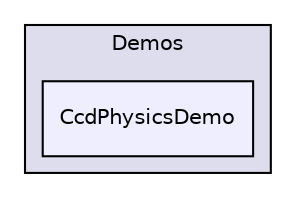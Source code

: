 digraph "bullet/bullet-2.82-r2704/Demos/CcdPhysicsDemo" {
  compound=true
  node [ fontsize="10", fontname="Helvetica"];
  edge [ labelfontsize="10", labelfontname="Helvetica"];
  subgraph clusterdir_fbeee990c6fb95278eb756dfe9f9c37f {
    graph [ bgcolor="#ddddee", pencolor="black", label="Demos" fontname="Helvetica", fontsize="10", URL="dir_fbeee990c6fb95278eb756dfe9f9c37f.html"]
  dir_e92463ae21bb05280569ee921b9f0357 [shape=box, label="CcdPhysicsDemo", style="filled", fillcolor="#eeeeff", pencolor="black", URL="dir_e92463ae21bb05280569ee921b9f0357.html"];
  }
}
